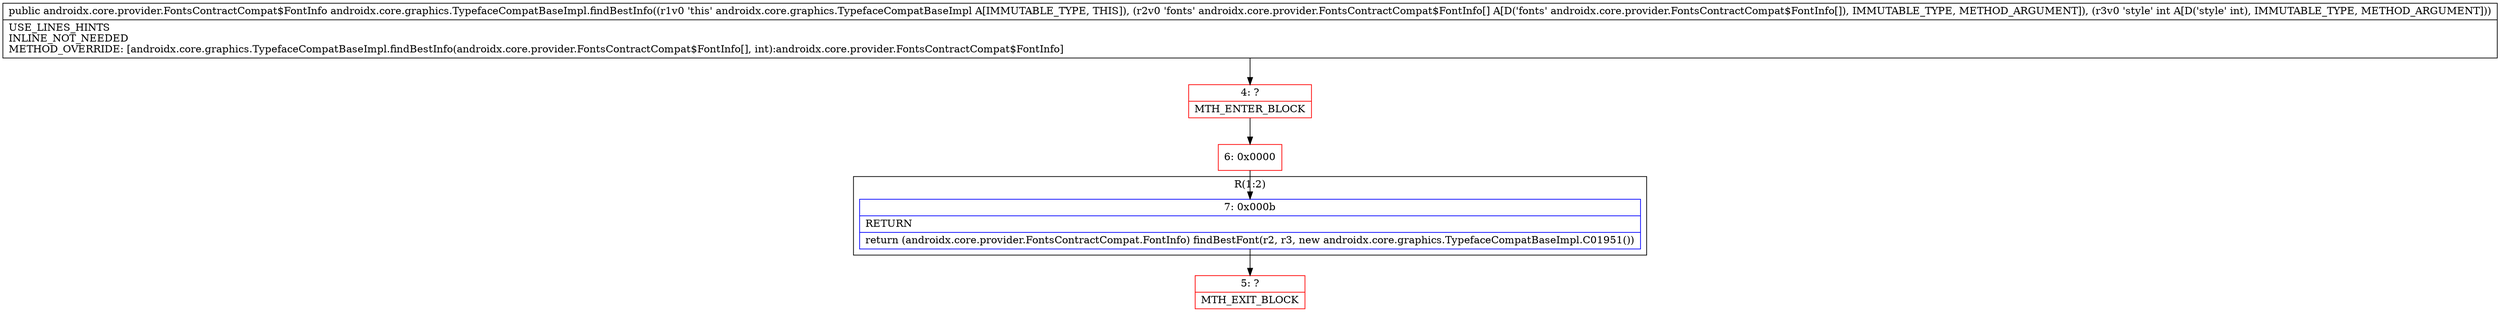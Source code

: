 digraph "CFG forandroidx.core.graphics.TypefaceCompatBaseImpl.findBestInfo([Landroidx\/core\/provider\/FontsContractCompat$FontInfo;I)Landroidx\/core\/provider\/FontsContractCompat$FontInfo;" {
subgraph cluster_Region_1712321202 {
label = "R(1:2)";
node [shape=record,color=blue];
Node_7 [shape=record,label="{7\:\ 0x000b|RETURN\l|return (androidx.core.provider.FontsContractCompat.FontInfo) findBestFont(r2, r3, new androidx.core.graphics.TypefaceCompatBaseImpl.C01951())\l}"];
}
Node_4 [shape=record,color=red,label="{4\:\ ?|MTH_ENTER_BLOCK\l}"];
Node_6 [shape=record,color=red,label="{6\:\ 0x0000}"];
Node_5 [shape=record,color=red,label="{5\:\ ?|MTH_EXIT_BLOCK\l}"];
MethodNode[shape=record,label="{public androidx.core.provider.FontsContractCompat$FontInfo androidx.core.graphics.TypefaceCompatBaseImpl.findBestInfo((r1v0 'this' androidx.core.graphics.TypefaceCompatBaseImpl A[IMMUTABLE_TYPE, THIS]), (r2v0 'fonts' androidx.core.provider.FontsContractCompat$FontInfo[] A[D('fonts' androidx.core.provider.FontsContractCompat$FontInfo[]), IMMUTABLE_TYPE, METHOD_ARGUMENT]), (r3v0 'style' int A[D('style' int), IMMUTABLE_TYPE, METHOD_ARGUMENT]))  | USE_LINES_HINTS\lINLINE_NOT_NEEDED\lMETHOD_OVERRIDE: [androidx.core.graphics.TypefaceCompatBaseImpl.findBestInfo(androidx.core.provider.FontsContractCompat$FontInfo[], int):androidx.core.provider.FontsContractCompat$FontInfo]\l}"];
MethodNode -> Node_4;Node_7 -> Node_5;
Node_4 -> Node_6;
Node_6 -> Node_7;
}

